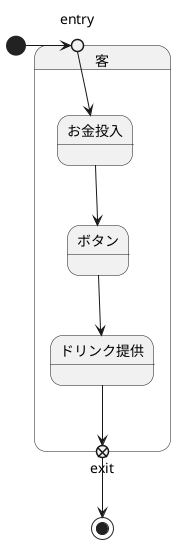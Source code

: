 @startuml

state 客 {
    state entry <<entryPoint>>
    state exit <<exitPoint>>

  entry --> お金投入
  お金投入 --> ボタン
  ボタン --> ドリンク提供
  ドリンク提供 --> exit
}
[*] -right-> entry
exit -down-> [*]

@enduml

